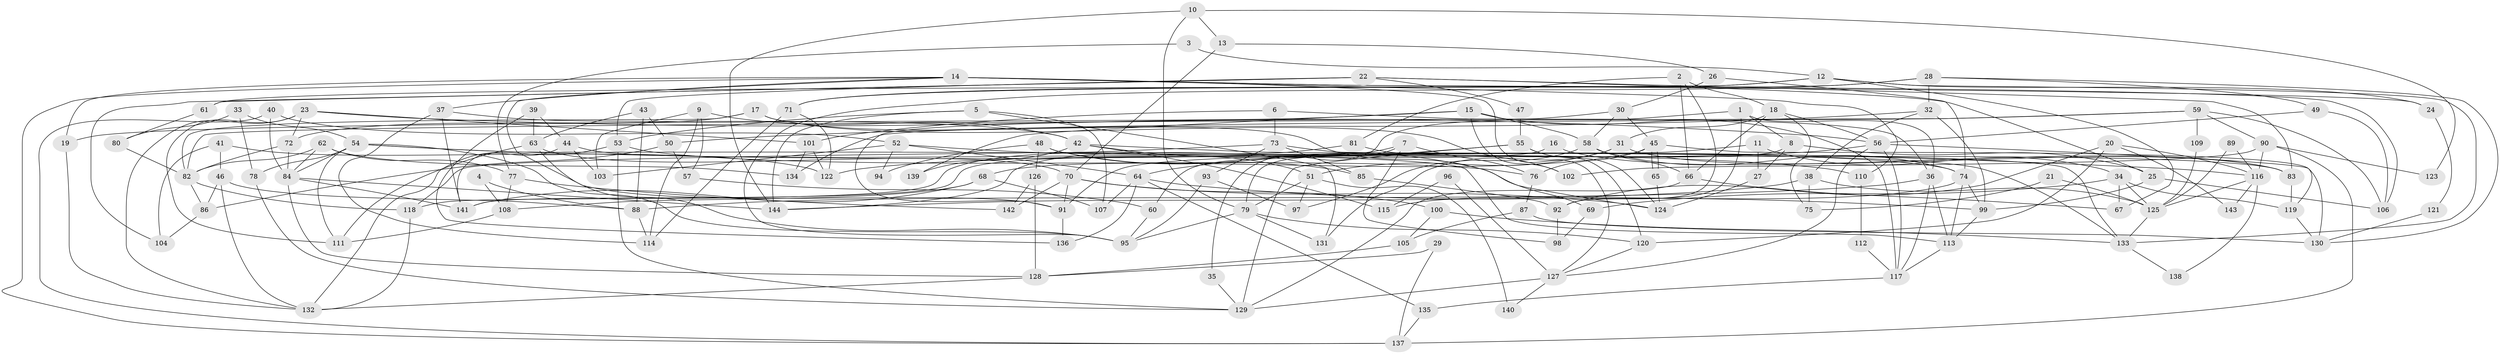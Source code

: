 // coarse degree distribution, {6: 0.20454545454545456, 8: 0.11363636363636363, 10: 0.09090909090909091, 5: 0.11363636363636363, 7: 0.13636363636363635, 9: 0.09090909090909091, 4: 0.045454545454545456, 13: 0.06818181818181818, 3: 0.09090909090909091, 12: 0.045454545454545456}
// Generated by graph-tools (version 1.1) at 2025/37/03/04/25 23:37:02]
// undirected, 144 vertices, 288 edges
graph export_dot {
  node [color=gray90,style=filled];
  1;
  2;
  3;
  4;
  5;
  6;
  7;
  8;
  9;
  10;
  11;
  12;
  13;
  14;
  15;
  16;
  17;
  18;
  19;
  20;
  21;
  22;
  23;
  24;
  25;
  26;
  27;
  28;
  29;
  30;
  31;
  32;
  33;
  34;
  35;
  36;
  37;
  38;
  39;
  40;
  41;
  42;
  43;
  44;
  45;
  46;
  47;
  48;
  49;
  50;
  51;
  52;
  53;
  54;
  55;
  56;
  57;
  58;
  59;
  60;
  61;
  62;
  63;
  64;
  65;
  66;
  67;
  68;
  69;
  70;
  71;
  72;
  73;
  74;
  75;
  76;
  77;
  78;
  79;
  80;
  81;
  82;
  83;
  84;
  85;
  86;
  87;
  88;
  89;
  90;
  91;
  92;
  93;
  94;
  95;
  96;
  97;
  98;
  99;
  100;
  101;
  102;
  103;
  104;
  105;
  106;
  107;
  108;
  109;
  110;
  111;
  112;
  113;
  114;
  115;
  116;
  117;
  118;
  119;
  120;
  121;
  122;
  123;
  124;
  125;
  126;
  127;
  128;
  129;
  130;
  131;
  132;
  133;
  134;
  135;
  136;
  137;
  138;
  139;
  140;
  141;
  142;
  143;
  144;
  1 -- 8;
  1 -- 36;
  1 -- 35;
  1 -- 92;
  2 -- 66;
  2 -- 81;
  2 -- 18;
  2 -- 92;
  3 -- 12;
  3 -- 77;
  4 -- 108;
  4 -- 88;
  5 -- 53;
  5 -- 107;
  5 -- 131;
  5 -- 144;
  6 -- 101;
  6 -- 36;
  6 -- 73;
  7 -- 76;
  7 -- 144;
  7 -- 79;
  7 -- 98;
  8 -- 25;
  8 -- 27;
  8 -- 60;
  9 -- 57;
  9 -- 42;
  9 -- 103;
  9 -- 114;
  10 -- 144;
  10 -- 79;
  10 -- 13;
  10 -- 123;
  11 -- 91;
  11 -- 34;
  11 -- 27;
  12 -- 133;
  12 -- 67;
  12 -- 24;
  12 -- 61;
  12 -- 71;
  13 -- 26;
  13 -- 70;
  14 -- 37;
  14 -- 127;
  14 -- 19;
  14 -- 24;
  14 -- 91;
  14 -- 106;
  14 -- 110;
  14 -- 137;
  15 -- 117;
  15 -- 58;
  15 -- 19;
  15 -- 102;
  15 -- 139;
  16 -- 141;
  16 -- 83;
  17 -- 72;
  17 -- 82;
  17 -- 69;
  17 -- 102;
  18 -- 56;
  18 -- 31;
  18 -- 66;
  18 -- 75;
  19 -- 132;
  20 -- 120;
  20 -- 92;
  20 -- 116;
  20 -- 143;
  21 -- 125;
  21 -- 75;
  22 -- 53;
  22 -- 61;
  22 -- 25;
  22 -- 47;
  22 -- 83;
  22 -- 104;
  23 -- 72;
  23 -- 132;
  23 -- 56;
  23 -- 101;
  23 -- 111;
  24 -- 121;
  25 -- 99;
  25 -- 106;
  26 -- 30;
  26 -- 74;
  27 -- 124;
  28 -- 95;
  28 -- 49;
  28 -- 32;
  28 -- 71;
  28 -- 130;
  29 -- 128;
  29 -- 137;
  30 -- 45;
  30 -- 91;
  30 -- 58;
  31 -- 51;
  31 -- 83;
  31 -- 131;
  32 -- 99;
  32 -- 38;
  32 -- 50;
  33 -- 78;
  33 -- 54;
  33 -- 80;
  34 -- 69;
  34 -- 125;
  34 -- 67;
  34 -- 119;
  35 -- 129;
  36 -- 117;
  36 -- 113;
  36 -- 88;
  37 -- 141;
  37 -- 114;
  37 -- 42;
  38 -- 125;
  38 -- 75;
  38 -- 144;
  39 -- 136;
  39 -- 63;
  39 -- 44;
  40 -- 137;
  40 -- 84;
  40 -- 52;
  41 -- 46;
  41 -- 122;
  41 -- 104;
  42 -- 51;
  42 -- 115;
  42 -- 133;
  42 -- 139;
  43 -- 50;
  43 -- 88;
  43 -- 63;
  44 -- 74;
  44 -- 103;
  44 -- 141;
  45 -- 130;
  45 -- 65;
  45 -- 65;
  45 -- 68;
  45 -- 76;
  46 -- 132;
  46 -- 88;
  46 -- 86;
  47 -- 55;
  48 -- 124;
  48 -- 126;
  48 -- 85;
  48 -- 94;
  49 -- 106;
  49 -- 56;
  50 -- 86;
  50 -- 57;
  51 -- 97;
  51 -- 79;
  51 -- 140;
  52 -- 103;
  52 -- 64;
  52 -- 94;
  52 -- 110;
  53 -- 76;
  53 -- 132;
  53 -- 129;
  54 -- 116;
  54 -- 111;
  54 -- 78;
  54 -- 84;
  54 -- 95;
  54 -- 113;
  55 -- 120;
  55 -- 64;
  55 -- 124;
  55 -- 129;
  56 -- 119;
  56 -- 117;
  56 -- 122;
  56 -- 127;
  57 -- 60;
  58 -- 66;
  58 -- 74;
  58 -- 97;
  59 -- 134;
  59 -- 106;
  59 -- 82;
  59 -- 90;
  59 -- 109;
  60 -- 95;
  61 -- 80;
  62 -- 84;
  62 -- 82;
  62 -- 77;
  62 -- 134;
  63 -- 95;
  63 -- 70;
  63 -- 111;
  64 -- 135;
  64 -- 99;
  64 -- 107;
  64 -- 136;
  65 -- 124;
  66 -- 129;
  66 -- 67;
  68 -- 141;
  68 -- 107;
  68 -- 108;
  69 -- 98;
  70 -- 91;
  70 -- 100;
  70 -- 124;
  70 -- 142;
  71 -- 114;
  71 -- 122;
  72 -- 82;
  72 -- 84;
  73 -- 85;
  73 -- 93;
  73 -- 118;
  73 -- 133;
  74 -- 99;
  74 -- 113;
  74 -- 115;
  76 -- 87;
  77 -- 108;
  77 -- 142;
  78 -- 129;
  79 -- 131;
  79 -- 95;
  79 -- 120;
  80 -- 82;
  81 -- 83;
  81 -- 118;
  82 -- 86;
  82 -- 118;
  83 -- 119;
  84 -- 144;
  84 -- 128;
  84 -- 141;
  85 -- 92;
  86 -- 104;
  87 -- 130;
  87 -- 105;
  88 -- 114;
  89 -- 125;
  89 -- 116;
  90 -- 102;
  90 -- 116;
  90 -- 123;
  90 -- 137;
  91 -- 136;
  92 -- 98;
  93 -- 95;
  93 -- 97;
  96 -- 127;
  96 -- 115;
  99 -- 113;
  100 -- 133;
  100 -- 105;
  101 -- 122;
  101 -- 134;
  105 -- 128;
  108 -- 111;
  109 -- 125;
  110 -- 112;
  112 -- 117;
  113 -- 117;
  116 -- 125;
  116 -- 138;
  116 -- 143;
  117 -- 135;
  118 -- 132;
  119 -- 130;
  120 -- 127;
  121 -- 130;
  125 -- 133;
  126 -- 142;
  126 -- 128;
  127 -- 129;
  127 -- 140;
  128 -- 132;
  133 -- 138;
  135 -- 137;
}

